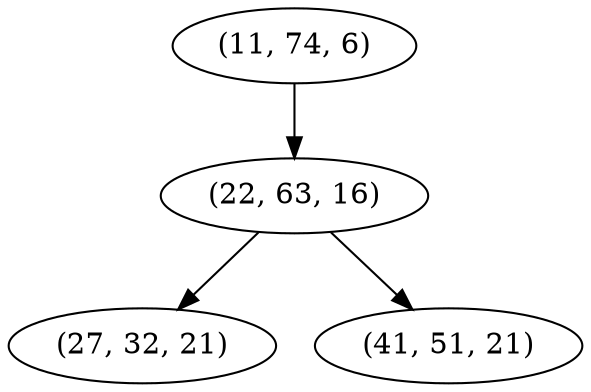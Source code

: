 digraph tree {
    "(11, 74, 6)";
    "(22, 63, 16)";
    "(27, 32, 21)";
    "(41, 51, 21)";
    "(11, 74, 6)" -> "(22, 63, 16)";
    "(22, 63, 16)" -> "(27, 32, 21)";
    "(22, 63, 16)" -> "(41, 51, 21)";
}
